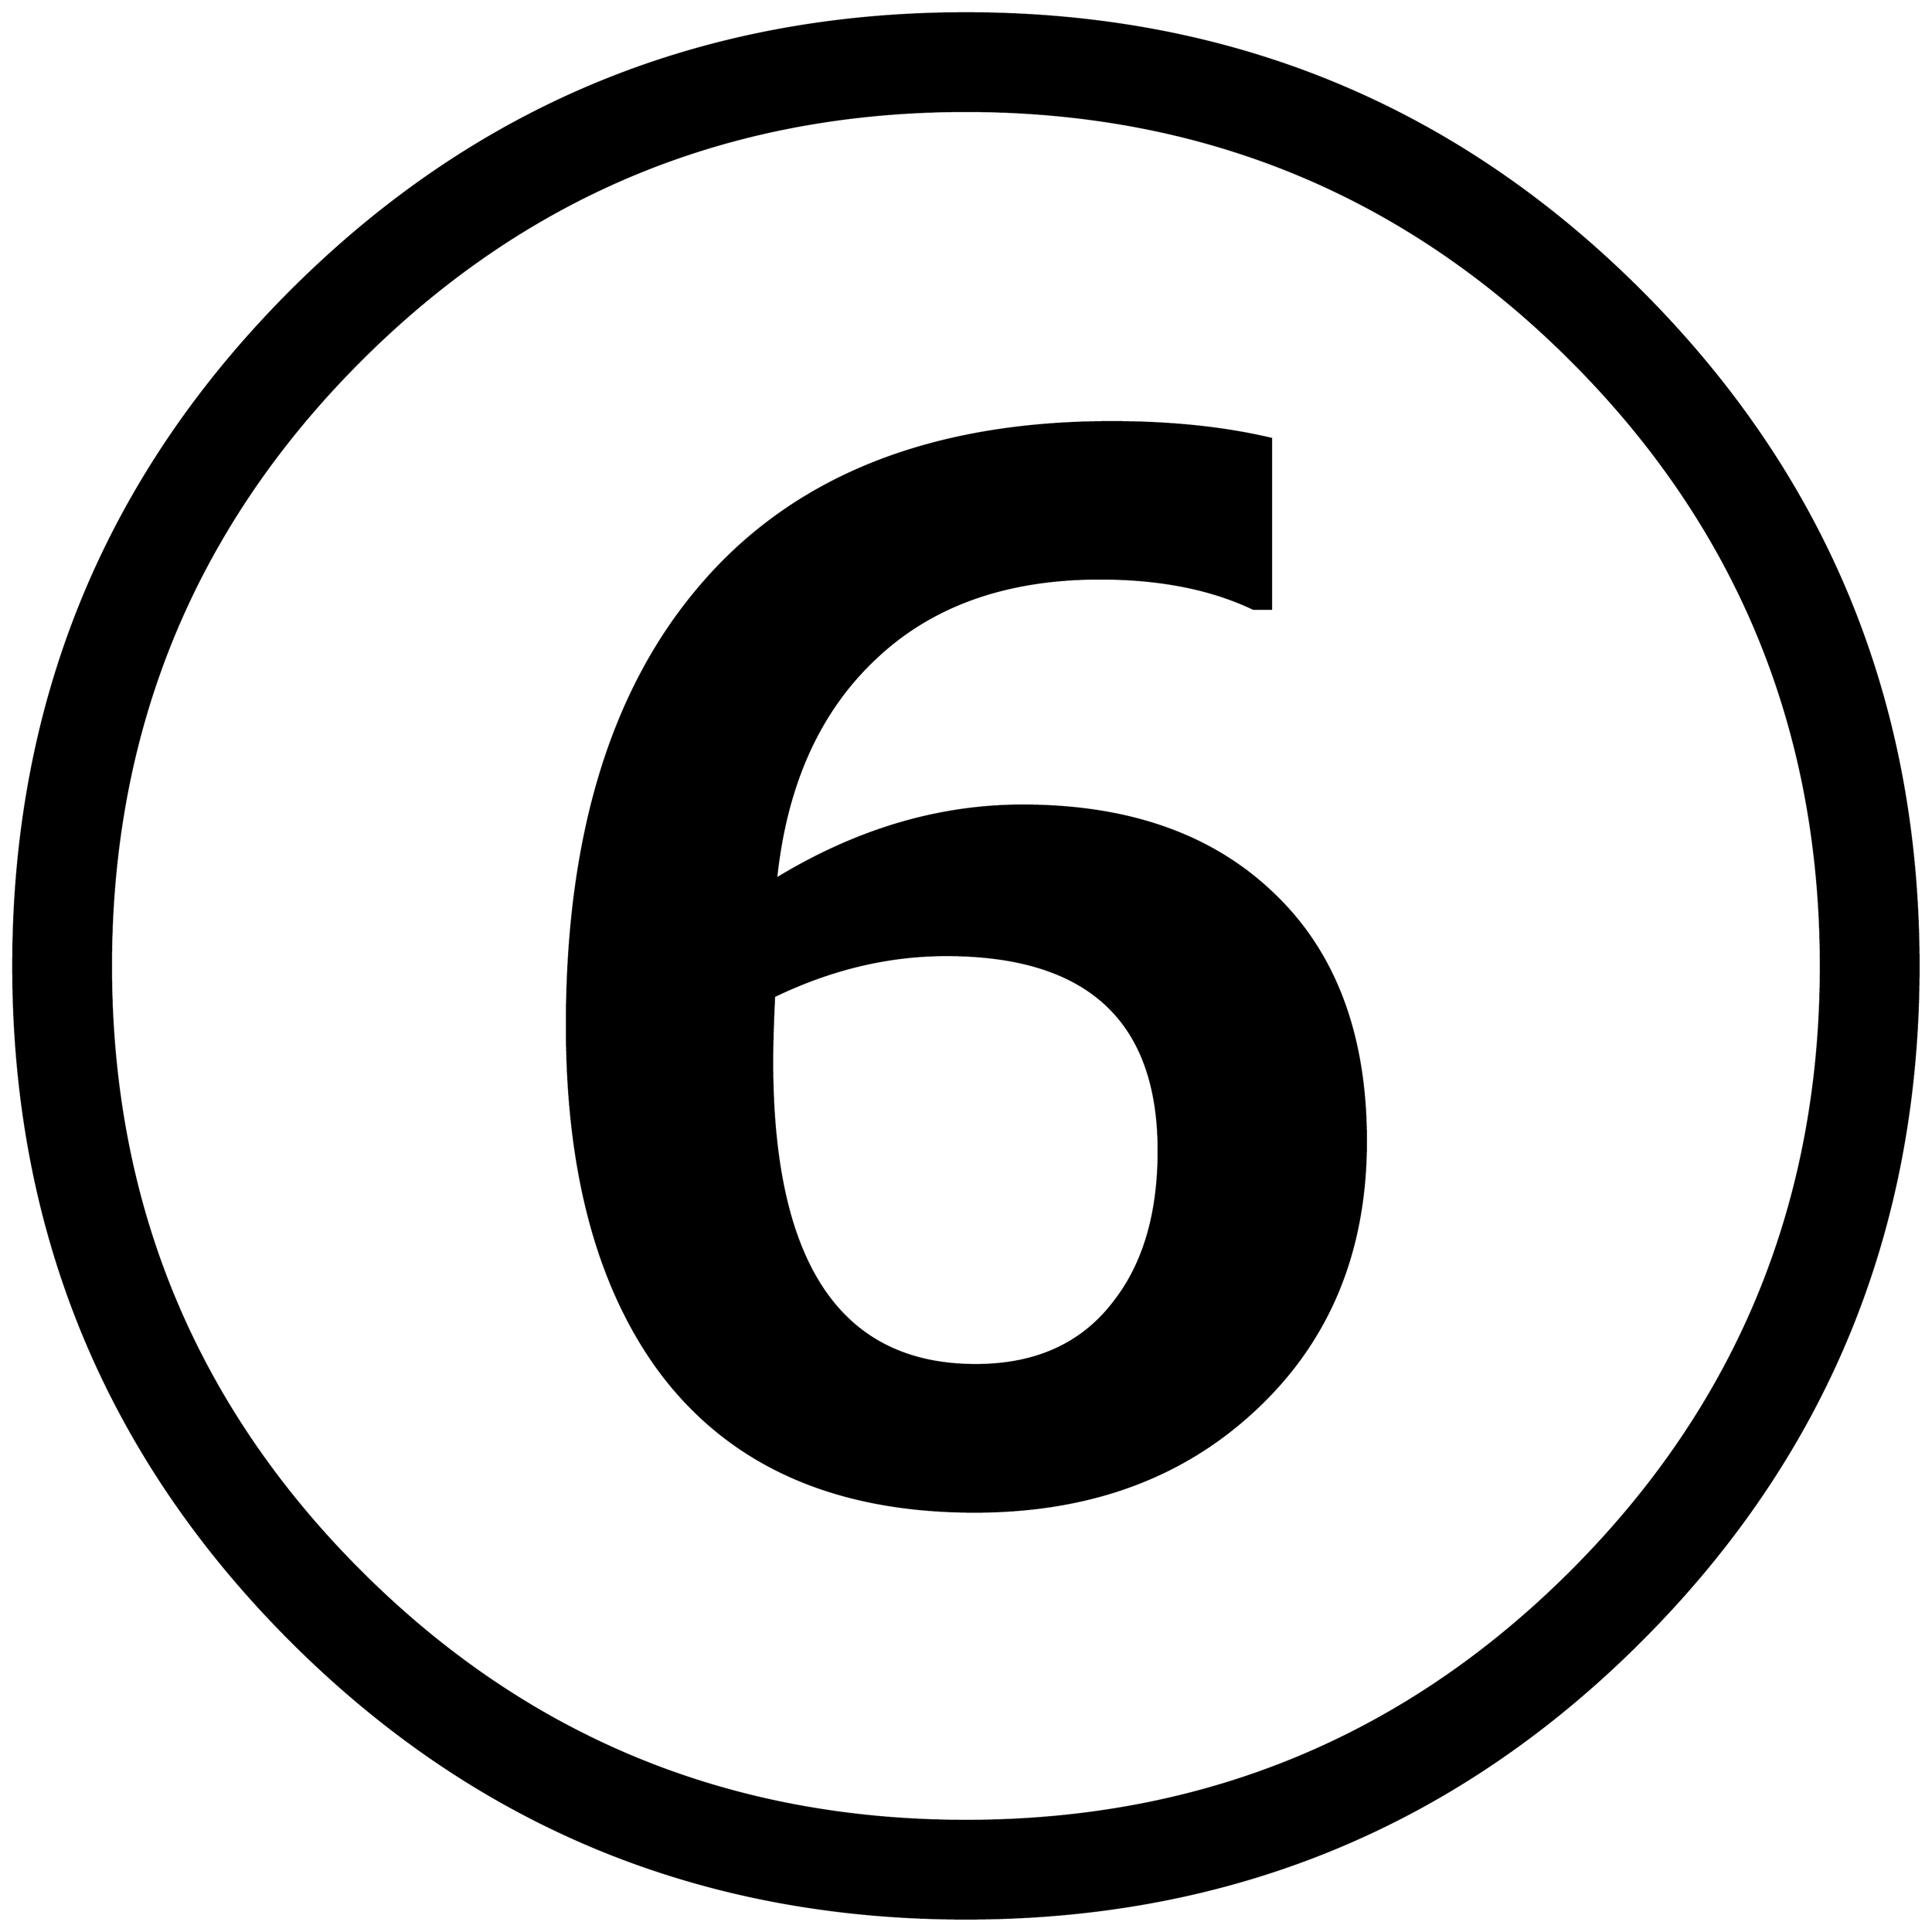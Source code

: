 


\begin{tikzpicture}[y=0.80pt, x=0.80pt, yscale=-1.0, xscale=1.0, inner sep=0pt, outer sep=0pt]
\begin{scope}[shift={(100.0,1706.0)},nonzero rule]
  \path[draw=.,fill=.,line width=1.600pt] (1998.0,-582.0) ..
    controls (1998.0,-311.333) and (1903.333,-81.333) ..
    (1714.0,108.0) .. controls (1524.667,297.333) and (1294.667,392.0)
    .. (1024.0,392.0) .. controls (753.333,392.0) and
    (523.333,297.333) .. (334.0,108.0) .. controls (144.667,-81.333) and
    (50.0,-311.333) .. (50.0,-582.0) .. controls (50.0,-852.667) and
    (144.667,-1082.667) .. (334.0,-1272.0) .. controls
    (523.333,-1461.333) and (753.333,-1556.0) .. (1024.0,-1556.0) ..
    controls (1294.667,-1556.0) and (1524.667,-1461.333) ..
    (1714.0,-1272.0) .. controls (1903.333,-1082.667) and
    (1998.0,-852.667) .. (1998.0,-582.0) -- cycle(1898.0,-582.0)
    .. controls (1898.0,-824.667) and (1813.0,-1031.0) ..
    (1643.0,-1201.0) .. controls (1473.0,-1371.0) and
    (1266.667,-1456.0) .. (1024.0,-1456.0) .. controls
    (781.333,-1456.0) and (575.0,-1371.0) .. (405.0,-1201.0) ..
    controls (235.0,-1031.0) and (150.0,-824.667) ..
    (150.0,-582.0) .. controls (150.0,-339.333) and (235.0,-133.0)
    .. (405.0,37.0) .. controls (575.0,207.0) and (781.333,292.0)
    .. (1024.0,292.0) .. controls (1266.667,292.0) and
    (1473.0,207.0) .. (1643.0,37.0) .. controls (1813.0,-133.0)
    and (1898.0,-339.333) .. (1898.0,-582.0) --
    cycle(1433.0,-403.0) .. controls (1433.0,-289.0) and
    (1394.333,-196.667) .. (1317.0,-126.0) .. controls
    (1243.0,-58.0) and (1148.333,-24.0) .. (1033.0,-24.0) ..
    controls (889.0,-24.0) and (781.333,-72.333) .. (710.0,-169.0)
    .. controls (647.333,-255.0) and (616.0,-372.333) ..
    (616.0,-521.0) .. controls (616.0,-711.667) and (660.333,-860.0)
    .. (749.0,-966.0) .. controls (844.333,-1080.667) and
    (985.667,-1138.0) .. (1173.0,-1138.0) .. controls
    (1233.667,-1138.0) and (1288.0,-1132.333) .. (1336.0,-1121.0) --
    (1336.0,-947.0) -- (1318.0,-947.0) .. controls
    (1274.667,-967.667) and (1222.333,-978.0) .. (1161.0,-978.0) ..
    controls (1065.0,-978.0) and (988.333,-950.667) ..
    (931.0,-896.0) .. controls (873.667,-842.0) and (840.0,-767.0)
    .. (830.0,-671.0) .. controls (912.0,-721.0) and
    (996.0,-746.0) .. (1082.0,-746.0) .. controls
    (1190.667,-746.0) and (1276.333,-715.667) .. (1339.0,-655.0) ..
    controls (1401.667,-595.0) and (1433.0,-511.0) ..
    (1433.0,-403.0) -- cycle(1221.0,-393.0) .. controls
    (1221.0,-526.333) and (1148.667,-593.0) .. (1004.0,-593.0) ..
    controls (944.667,-593.0) and (886.0,-579.0) .. (828.0,-551.0)
    .. controls (826.667,-524.333) and (826.0,-502.0) ..
    (826.0,-484.0) .. controls (826.0,-277.333) and (895.333,-174.0)
    .. (1034.0,-174.0) .. controls (1096.0,-174.0) and
    (1143.333,-195.667) .. (1176.0,-239.0) .. controls
    (1206.0,-277.667) and (1221.0,-329.0) .. (1221.0,-393.0) --
    cycle;
\end{scope}

\end{tikzpicture}

